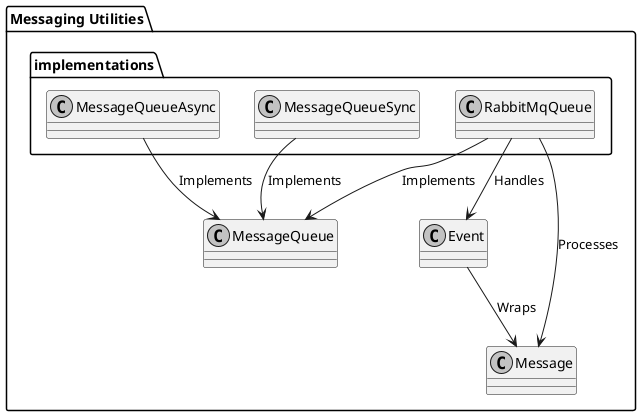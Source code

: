 @startuml
skinparam classAttributeIconSize 0
skinparam monochrome true

package "Messaging Utilities" {
    ' 核心类
    class Event
    class Message

    ' 队列接口和实现
    class MessageQueue
    package "implementations" {
        class MessageQueueAsync
        class MessageQueueSync
        class RabbitMqQueue
    }
}

' 关系展示
MessageQueueAsync --> MessageQueue : "Implements"
MessageQueueSync --> MessageQueue : "Implements"
RabbitMqQueue --> MessageQueue : "Implements"

Event --> Message : "Wraps"
RabbitMqQueue --> Event : "Handles"
RabbitMqQueue --> Message : "Processes"